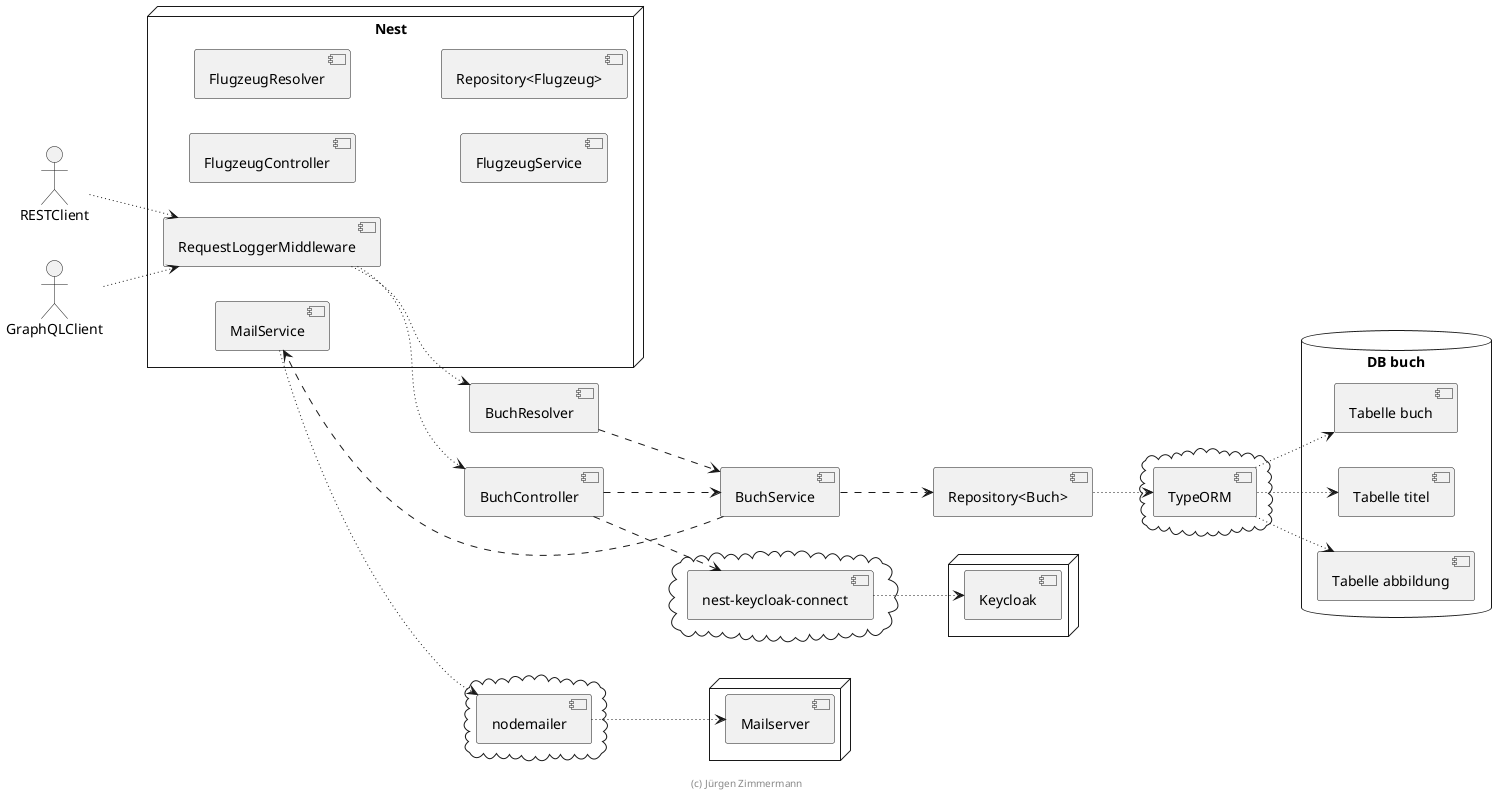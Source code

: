 ' Copyright (C) 2019 - present Juergen Zimmermann, Hochschule Karlsruhe
'
' This program is free software: you can redistribute it and/or modify
' it under the terms of the GNU General Public License as published by
' the Free Software Foundation, either version 3 of the License, or
' (at your option) any later version.
'
' This program is distributed in the hope that it will be useful,
' but WITHOUT ANY WARRANTY; without even the implied warranty of
' MERCHANTABILITY or FITNESS FOR A PARTICULAR PURPOSE.  See the
' GNU General Public License for more details.
'
' You should have received a copy of the GNU General Public License
' along with this program.  If not, see <https://www.gnu.org/licenses/>.

' Preview durch <Alt>d

@startuml Komponenten

left to right direction

actor RESTClient
actor GraphQLClient

node "Nest" {
  [RequestLoggerMiddleware]

  [FlugzeugController]
  [FlugzeugResolver]

  [FlugzeugService]

  [Repository<Flugzeug>]

  [MailService]
}


cloud {
    [TypeORM]
}

cloud {
    [nest-keycloak-connect]
}

cloud {
    [nodemailer]
}

database "DB buch" {
    [Tabelle buch]
    [Tabelle titel]
    [Tabelle abbildung]
}

node {
    [Keycloak]
}

node {
    [Mailserver]
}

RESTClient ~~> [RequestLoggerMiddleware]
GraphQLClient ~~> [RequestLoggerMiddleware]

[RequestLoggerMiddleware] ~~> [BuchController]
[RequestLoggerMiddleware] ~~> [BuchResolver]

[BuchController] ..> [BuchService]
[BuchResolver] ..> [BuchService]
[BuchService] ..> [Repository<Buch>]

[Repository<Buch>] ~~> [TypeORM]
[TypeORM] ~~> [Tabelle buch]
[TypeORM] ~~> [Tabelle titel]
[TypeORM] ~~> [Tabelle abbildung]

[BuchController] ..> [nest-keycloak-connect]
[nest-keycloak-connect] ~~> [Keycloak]

[BuchService] ..> [MailService]
[MailService] ~~> [nodemailer]
[nodemailer] ~~> [Mailserver]

[MailService] ~[hidden]~> [nest-keycloak-connect]

footer (c) Jürgen Zimmermann

@enduml
